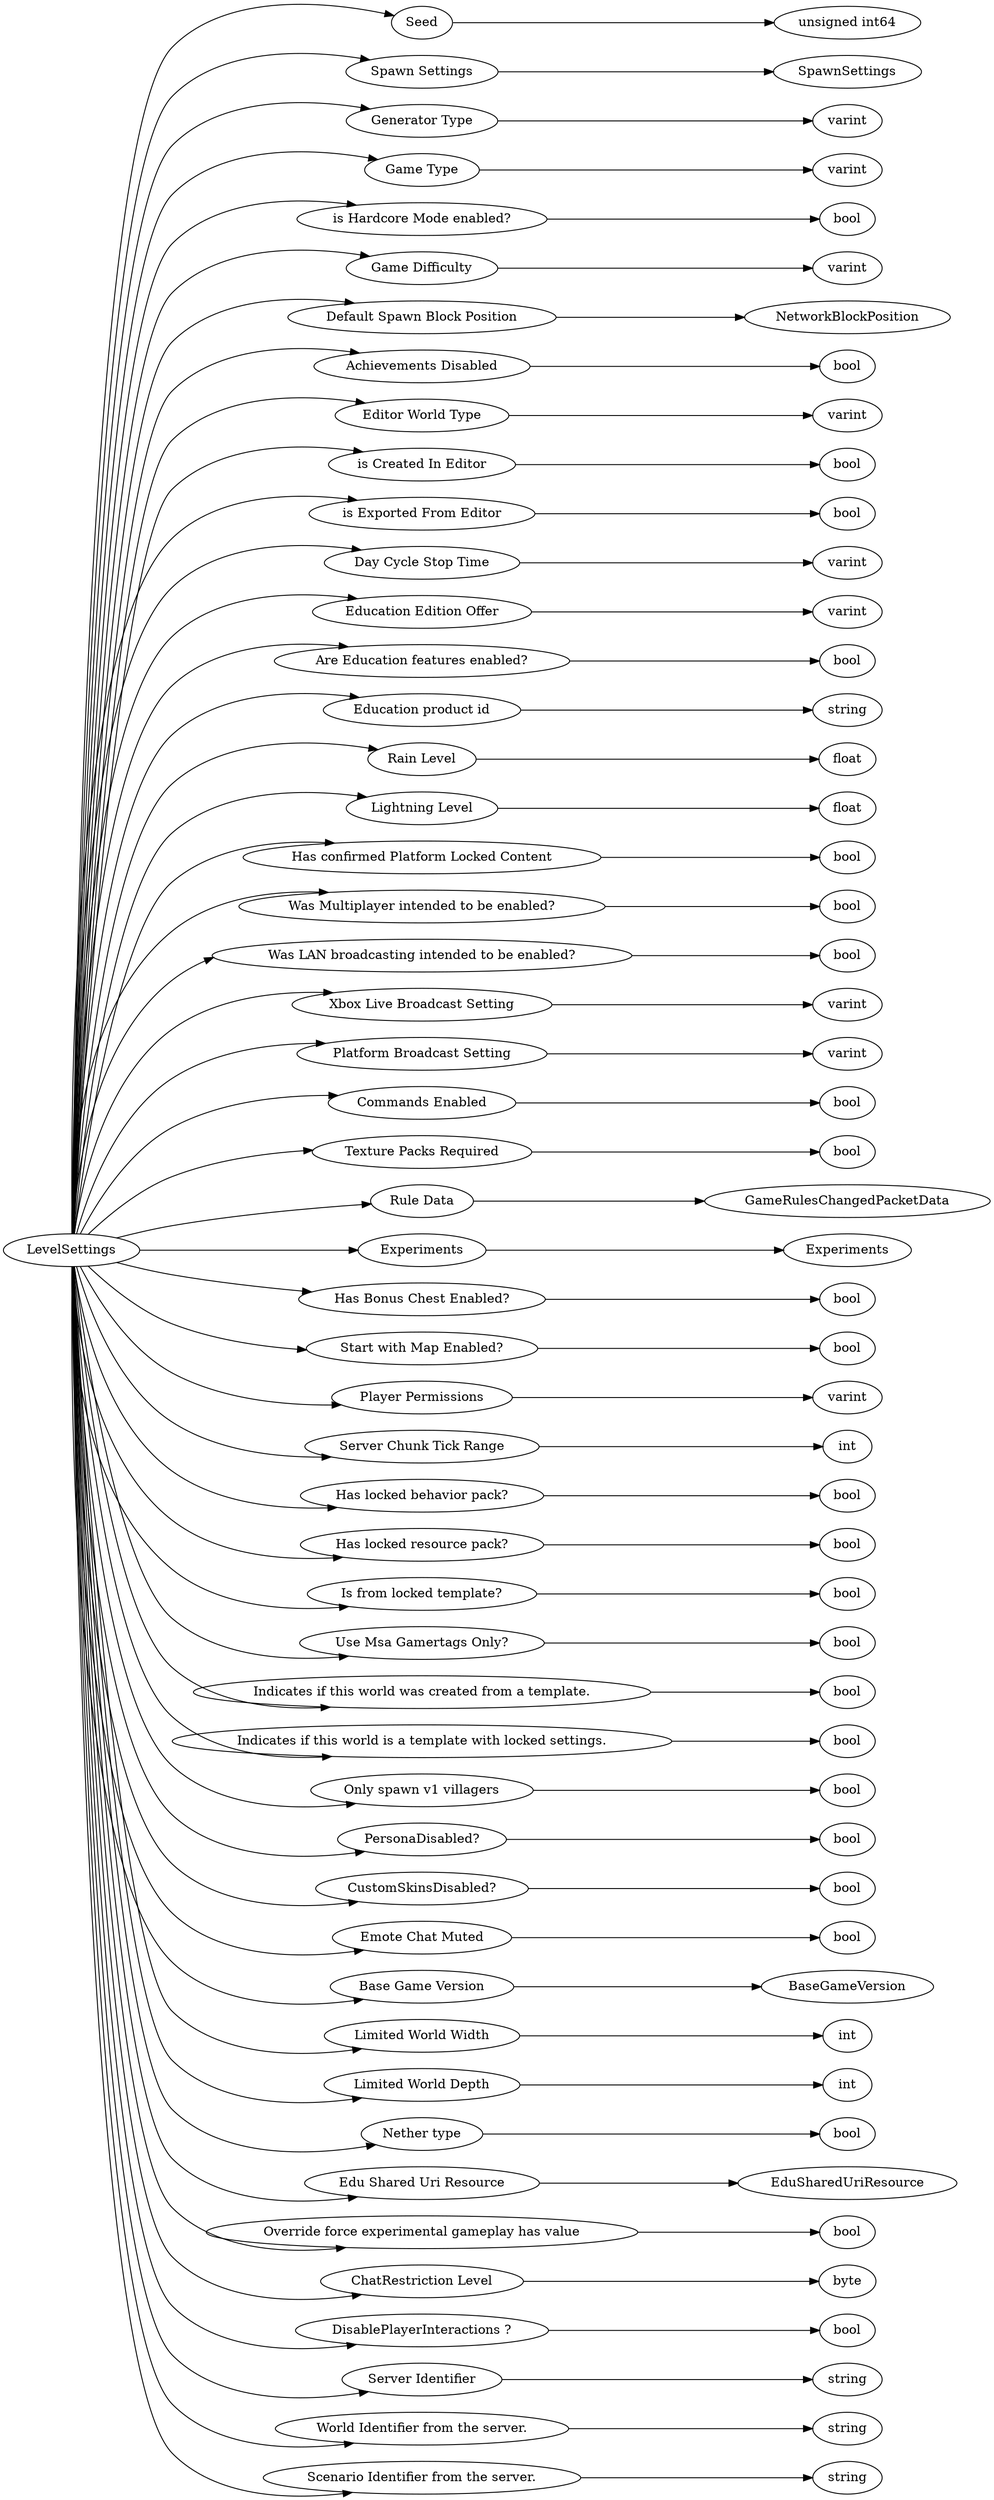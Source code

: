 digraph "LevelSettings" {
rankdir = LR
23
23 -> 24
24 -> 25
23 -> 26
26 -> 34
23 -> 35
35 -> 36
23 -> 37
37 -> 38
23 -> 39
39 -> 40
23 -> 41
41 -> 42
23 -> 43
43 -> 51
23 -> 52
52 -> 53
23 -> 54
54 -> 55
23 -> 56
56 -> 57
23 -> 58
58 -> 59
23 -> 60
60 -> 61
23 -> 62
62 -> 63
23 -> 64
64 -> 65
23 -> 66
66 -> 67
23 -> 68
68 -> 69
23 -> 70
70 -> 71
23 -> 72
72 -> 73
23 -> 74
74 -> 75
23 -> 76
76 -> 77
23 -> 78
78 -> 79
23 -> 80
80 -> 81
23 -> 82
82 -> 83
23 -> 84
84 -> 85
23 -> 86
86 -> 87
23 -> 88
88 -> 89
23 -> 90
90 -> 91
23 -> 92
92 -> 93
23 -> 94
94 -> 95
23 -> 96
96 -> 97
23 -> 98
98 -> 99
23 -> 100
100 -> 101
23 -> 102
102 -> 103
23 -> 104
104 -> 105
23 -> 106
106 -> 107
23 -> 108
108 -> 109
23 -> 110
110 -> 111
23 -> 112
112 -> 113
23 -> 114
114 -> 115
23 -> 116
116 -> 117
23 -> 118
118 -> 119
23 -> 120
120 -> 121
23 -> 122
122 -> 123
23 -> 124
124 -> 125
23 -> 126
126 -> 132
23 -> 133
133 -> 134
23 -> 135
135 -> 136
23 -> 137
137 -> 138
23 -> 139
139 -> 140
23 -> 141
141 -> 142
23 -> 143
143 -> 144

23 [label="LevelSettings",comment="name: \"LevelSettings\", typeName: \"\", id: 23, branchId: 0, recurseId: -1, attributes: 0, notes: \"\""];
24 [label="Seed",comment="name: \"Seed\", typeName: \"\", id: 24, branchId: 0, recurseId: -1, attributes: 0, notes: \"\""];
25 [label="unsigned int64",comment="name: \"unsigned int64\", typeName: \"\", id: 25, branchId: 0, recurseId: -1, attributes: 512, notes: \"\""];
26 [label="Spawn Settings",comment="name: \"Spawn Settings\", typeName: \"SpawnSettings\", id: 26, branchId: 0, recurseId: -1, attributes: 256, notes: \"\""];
34 [label="SpawnSettings",comment="name: \"SpawnSettings\", typeName: \"\", id: 34, branchId: 0, recurseId: -1, attributes: 512, notes: \"\""];
35 [label="Generator Type",comment="name: \"Generator Type\", typeName: \"\", id: 35, branchId: 0, recurseId: -1, attributes: 0, notes: \"\""];
36 [label="varint",comment="name: \"varint\", typeName: \"\", id: 36, branchId: 0, recurseId: -1, attributes: 512, notes: \"\""];
37 [label="Game Type",comment="name: \"Game Type\", typeName: \"\", id: 37, branchId: 0, recurseId: -1, attributes: 0, notes: \"\""];
38 [label="varint",comment="name: \"varint\", typeName: \"\", id: 38, branchId: 0, recurseId: -1, attributes: 512, notes: \"\""];
39 [label="is Hardcore Mode enabled?",comment="name: \"is Hardcore Mode enabled?\", typeName: \"\", id: 39, branchId: 0, recurseId: -1, attributes: 0, notes: \"\""];
40 [label="bool",comment="name: \"bool\", typeName: \"\", id: 40, branchId: 0, recurseId: -1, attributes: 512, notes: \"\""];
41 [label="Game Difficulty",comment="name: \"Game Difficulty\", typeName: \"\", id: 41, branchId: 0, recurseId: -1, attributes: 0, notes: \"\""];
42 [label="varint",comment="name: \"varint\", typeName: \"\", id: 42, branchId: 0, recurseId: -1, attributes: 512, notes: \"\""];
43 [label="Default Spawn Block Position",comment="name: \"Default Spawn Block Position\", typeName: \"NetworkBlockPosition\", id: 43, branchId: 0, recurseId: -1, attributes: 256, notes: \"\""];
51 [label="NetworkBlockPosition",comment="name: \"NetworkBlockPosition\", typeName: \"\", id: 51, branchId: 0, recurseId: -1, attributes: 512, notes: \"\""];
52 [label="Achievements Disabled",comment="name: \"Achievements Disabled\", typeName: \"\", id: 52, branchId: 0, recurseId: -1, attributes: 0, notes: \"\""];
53 [label="bool",comment="name: \"bool\", typeName: \"\", id: 53, branchId: 0, recurseId: -1, attributes: 512, notes: \"\""];
54 [label="Editor World Type",comment="name: \"Editor World Type\", typeName: \"\", id: 54, branchId: 0, recurseId: -1, attributes: 0, notes: \"\""];
55 [label="varint",comment="name: \"varint\", typeName: \"\", id: 55, branchId: 0, recurseId: -1, attributes: 512, notes: \"\""];
56 [label="is Created In Editor",comment="name: \"is Created In Editor\", typeName: \"\", id: 56, branchId: 0, recurseId: -1, attributes: 0, notes: \"\""];
57 [label="bool",comment="name: \"bool\", typeName: \"\", id: 57, branchId: 0, recurseId: -1, attributes: 512, notes: \"\""];
58 [label="is Exported From Editor",comment="name: \"is Exported From Editor\", typeName: \"\", id: 58, branchId: 0, recurseId: -1, attributes: 0, notes: \"\""];
59 [label="bool",comment="name: \"bool\", typeName: \"\", id: 59, branchId: 0, recurseId: -1, attributes: 512, notes: \"\""];
60 [label="Day Cycle Stop Time",comment="name: \"Day Cycle Stop Time\", typeName: \"\", id: 60, branchId: 0, recurseId: -1, attributes: 0, notes: \"\""];
61 [label="varint",comment="name: \"varint\", typeName: \"\", id: 61, branchId: 0, recurseId: -1, attributes: 512, notes: \"\""];
62 [label="Education Edition Offer",comment="name: \"Education Edition Offer\", typeName: \"\", id: 62, branchId: 0, recurseId: -1, attributes: 0, notes: \"\""];
63 [label="varint",comment="name: \"varint\", typeName: \"\", id: 63, branchId: 0, recurseId: -1, attributes: 512, notes: \"\""];
64 [label="Are Education features enabled?",comment="name: \"Are Education features enabled?\", typeName: \"\", id: 64, branchId: 0, recurseId: -1, attributes: 0, notes: \"\""];
65 [label="bool",comment="name: \"bool\", typeName: \"\", id: 65, branchId: 0, recurseId: -1, attributes: 512, notes: \"\""];
66 [label="Education product id",comment="name: \"Education product id\", typeName: \"\", id: 66, branchId: 0, recurseId: -1, attributes: 0, notes: \"\""];
67 [label="string",comment="name: \"string\", typeName: \"\", id: 67, branchId: 0, recurseId: -1, attributes: 512, notes: \"\""];
68 [label="Rain Level",comment="name: \"Rain Level\", typeName: \"\", id: 68, branchId: 0, recurseId: -1, attributes: 0, notes: \"\""];
69 [label="float",comment="name: \"float\", typeName: \"\", id: 69, branchId: 0, recurseId: -1, attributes: 512, notes: \"\""];
70 [label="Lightning Level",comment="name: \"Lightning Level\", typeName: \"\", id: 70, branchId: 0, recurseId: -1, attributes: 0, notes: \"\""];
71 [label="float",comment="name: \"float\", typeName: \"\", id: 71, branchId: 0, recurseId: -1, attributes: 512, notes: \"\""];
72 [label="Has confirmed Platform Locked Content",comment="name: \"Has confirmed Platform Locked Content\", typeName: \"\", id: 72, branchId: 0, recurseId: -1, attributes: 0, notes: \"\""];
73 [label="bool",comment="name: \"bool\", typeName: \"\", id: 73, branchId: 0, recurseId: -1, attributes: 512, notes: \"\""];
74 [label="Was Multiplayer intended to be enabled?",comment="name: \"Was Multiplayer intended to be enabled?\", typeName: \"\", id: 74, branchId: 0, recurseId: -1, attributes: 0, notes: \"\""];
75 [label="bool",comment="name: \"bool\", typeName: \"\", id: 75, branchId: 0, recurseId: -1, attributes: 512, notes: \"\""];
76 [label="Was LAN broadcasting intended to be enabled?",comment="name: \"Was LAN broadcasting intended to be enabled?\", typeName: \"\", id: 76, branchId: 0, recurseId: -1, attributes: 0, notes: \"\""];
77 [label="bool",comment="name: \"bool\", typeName: \"\", id: 77, branchId: 0, recurseId: -1, attributes: 512, notes: \"\""];
78 [label="Xbox Live Broadcast Setting",comment="name: \"Xbox Live Broadcast Setting\", typeName: \"\", id: 78, branchId: 0, recurseId: -1, attributes: 0, notes: \"\""];
79 [label="varint",comment="name: \"varint\", typeName: \"\", id: 79, branchId: 0, recurseId: -1, attributes: 512, notes: \"\""];
80 [label="Platform Broadcast Setting",comment="name: \"Platform Broadcast Setting\", typeName: \"\", id: 80, branchId: 0, recurseId: -1, attributes: 0, notes: \"\""];
81 [label="varint",comment="name: \"varint\", typeName: \"\", id: 81, branchId: 0, recurseId: -1, attributes: 512, notes: \"\""];
82 [label="Commands Enabled",comment="name: \"Commands Enabled\", typeName: \"\", id: 82, branchId: 0, recurseId: -1, attributes: 0, notes: \"\""];
83 [label="bool",comment="name: \"bool\", typeName: \"\", id: 83, branchId: 0, recurseId: -1, attributes: 512, notes: \"\""];
84 [label="Texture Packs Required",comment="name: \"Texture Packs Required\", typeName: \"\", id: 84, branchId: 0, recurseId: -1, attributes: 0, notes: \"\""];
85 [label="bool",comment="name: \"bool\", typeName: \"\", id: 85, branchId: 0, recurseId: -1, attributes: 512, notes: \"\""];
86 [label="Rule Data",comment="name: \"Rule Data\", typeName: \"GameRulesChangedPacketData\", id: 86, branchId: 0, recurseId: -1, attributes: 256, notes: \"\""];
87 [label="GameRulesChangedPacketData",comment="name: \"GameRulesChangedPacketData\", typeName: \"\", id: 87, branchId: 0, recurseId: -1, attributes: 512, notes: \"\""];
88 [label="Experiments",comment="name: \"Experiments\", typeName: \"Experiments\", id: 88, branchId: 0, recurseId: -1, attributes: 256, notes: \"\""];
89 [label="Experiments",comment="name: \"Experiments\", typeName: \"\", id: 89, branchId: 0, recurseId: -1, attributes: 512, notes: \"\""];
90 [label="Has Bonus Chest Enabled?",comment="name: \"Has Bonus Chest Enabled?\", typeName: \"\", id: 90, branchId: 0, recurseId: -1, attributes: 0, notes: \"\""];
91 [label="bool",comment="name: \"bool\", typeName: \"\", id: 91, branchId: 0, recurseId: -1, attributes: 512, notes: \"\""];
92 [label="Start with Map Enabled?",comment="name: \"Start with Map Enabled?\", typeName: \"\", id: 92, branchId: 0, recurseId: -1, attributes: 0, notes: \"\""];
93 [label="bool",comment="name: \"bool\", typeName: \"\", id: 93, branchId: 0, recurseId: -1, attributes: 512, notes: \"\""];
94 [label="Player Permissions",comment="name: \"Player Permissions\", typeName: \"\", id: 94, branchId: 0, recurseId: -1, attributes: 0, notes: \"\""];
95 [label="varint",comment="name: \"varint\", typeName: \"\", id: 95, branchId: 0, recurseId: -1, attributes: 512, notes: \"\""];
96 [label="Server Chunk Tick Range",comment="name: \"Server Chunk Tick Range\", typeName: \"\", id: 96, branchId: 0, recurseId: -1, attributes: 0, notes: \"\""];
97 [label="int",comment="name: \"int\", typeName: \"\", id: 97, branchId: 0, recurseId: -1, attributes: 512, notes: \"\""];
98 [label="Has locked behavior pack?",comment="name: \"Has locked behavior pack?\", typeName: \"\", id: 98, branchId: 0, recurseId: -1, attributes: 0, notes: \"\""];
99 [label="bool",comment="name: \"bool\", typeName: \"\", id: 99, branchId: 0, recurseId: -1, attributes: 512, notes: \"\""];
100 [label="Has locked resource pack?",comment="name: \"Has locked resource pack?\", typeName: \"\", id: 100, branchId: 0, recurseId: -1, attributes: 0, notes: \"\""];
101 [label="bool",comment="name: \"bool\", typeName: \"\", id: 101, branchId: 0, recurseId: -1, attributes: 512, notes: \"\""];
102 [label="Is from locked template?",comment="name: \"Is from locked template?\", typeName: \"\", id: 102, branchId: 0, recurseId: -1, attributes: 0, notes: \"\""];
103 [label="bool",comment="name: \"bool\", typeName: \"\", id: 103, branchId: 0, recurseId: -1, attributes: 512, notes: \"\""];
104 [label="Use Msa Gamertags Only?",comment="name: \"Use Msa Gamertags Only?\", typeName: \"\", id: 104, branchId: 0, recurseId: -1, attributes: 0, notes: \"\""];
105 [label="bool",comment="name: \"bool\", typeName: \"\", id: 105, branchId: 0, recurseId: -1, attributes: 512, notes: \"\""];
106 [label="Indicates if this world was created from a template.",comment="name: \"Indicates if this world was created from a template.\", typeName: \"\", id: 106, branchId: 0, recurseId: -1, attributes: 0, notes: \"For servers this should always be false.\""];
107 [label="bool",comment="name: \"bool\", typeName: \"\", id: 107, branchId: 0, recurseId: -1, attributes: 512, notes: \"\""];
108 [label="Indicates if this world is a template with locked settings.",comment="name: \"Indicates if this world is a template with locked settings.\", typeName: \"\", id: 108, branchId: 0, recurseId: -1, attributes: 0, notes: \"For servers this should always be false.\""];
109 [label="bool",comment="name: \"bool\", typeName: \"\", id: 109, branchId: 0, recurseId: -1, attributes: 512, notes: \"\""];
110 [label="Only spawn v1 villagers",comment="name: \"Only spawn v1 villagers\", typeName: \"\", id: 110, branchId: 0, recurseId: -1, attributes: 0, notes: \"This was added for the Village & Pillage update, marking worlds where V1 villagers shouldn't update to V2, and only V1 villagers should be used in the world. This was done for Marketplace content.\""];
111 [label="bool",comment="name: \"bool\", typeName: \"\", id: 111, branchId: 0, recurseId: -1, attributes: 512, notes: \"\""];
112 [label="PersonaDisabled?",comment="name: \"PersonaDisabled?\", typeName: \"\", id: 112, branchId: 0, recurseId: -1, attributes: 0, notes: \"\""];
113 [label="bool",comment="name: \"bool\", typeName: \"\", id: 113, branchId: 0, recurseId: -1, attributes: 512, notes: \"\""];
114 [label="CustomSkinsDisabled?",comment="name: \"CustomSkinsDisabled?\", typeName: \"\", id: 114, branchId: 0, recurseId: -1, attributes: 0, notes: \"\""];
115 [label="bool",comment="name: \"bool\", typeName: \"\", id: 115, branchId: 0, recurseId: -1, attributes: 512, notes: \"\""];
116 [label="Emote Chat Muted",comment="name: \"Emote Chat Muted\", typeName: \"\", id: 116, branchId: 0, recurseId: -1, attributes: 0, notes: \"\""];
117 [label="bool",comment="name: \"bool\", typeName: \"\", id: 117, branchId: 0, recurseId: -1, attributes: 512, notes: \"\""];
118 [label="Base Game Version",comment="name: \"Base Game Version\", typeName: \"BaseGameVersion\", id: 118, branchId: 0, recurseId: -1, attributes: 256, notes: \"Version of vanilla gameplay that will be used with this world.\""];
119 [label="BaseGameVersion",comment="name: \"BaseGameVersion\", typeName: \"\", id: 119, branchId: 0, recurseId: -1, attributes: 512, notes: \"\""];
120 [label="Limited World Width",comment="name: \"Limited World Width\", typeName: \"\", id: 120, branchId: 0, recurseId: -1, attributes: 0, notes: \"\""];
121 [label="int",comment="name: \"int\", typeName: \"\", id: 121, branchId: 0, recurseId: -1, attributes: 512, notes: \"\""];
122 [label="Limited World Depth",comment="name: \"Limited World Depth\", typeName: \"\", id: 122, branchId: 0, recurseId: -1, attributes: 0, notes: \"\""];
123 [label="int",comment="name: \"int\", typeName: \"\", id: 123, branchId: 0, recurseId: -1, attributes: 512, notes: \"\""];
124 [label="Nether type",comment="name: \"Nether type\", typeName: \"\", id: 124, branchId: 0, recurseId: -1, attributes: 0, notes: \"\""];
125 [label="bool",comment="name: \"bool\", typeName: \"\", id: 125, branchId: 0, recurseId: -1, attributes: 512, notes: \"\""];
126 [label="Edu Shared Uri Resource",comment="name: \"Edu Shared Uri Resource\", typeName: \"EduSharedUriResource\", id: 126, branchId: 0, recurseId: -1, attributes: 256, notes: \"\""];
132 [label="EduSharedUriResource",comment="name: \"EduSharedUriResource\", typeName: \"\", id: 132, branchId: 0, recurseId: -1, attributes: 512, notes: \"\""];
133 [label="Override force experimental gameplay has value",comment="name: \"Override force experimental gameplay has value\", typeName: \"\", id: 133, branchId: 0, recurseId: -1, attributes: 0, notes: \"For servers this should always be false\""];
134 [label="bool",comment="name: \"bool\", typeName: \"\", id: 134, branchId: 0, recurseId: -1, attributes: 512, notes: \"\""];
135 [label="ChatRestriction Level",comment="name: \"ChatRestriction Level\", typeName: \"\", id: 135, branchId: 0, recurseId: -1, attributes: 0, notes: \"\""];
136 [label="byte",comment="name: \"byte\", typeName: \"\", id: 136, branchId: 0, recurseId: -1, attributes: 512, notes: \"\""];
137 [label="DisablePlayerInteractions ?",comment="name: \"DisablePlayerInteractions ?\", typeName: \"\", id: 137, branchId: 0, recurseId: -1, attributes: 0, notes: \"\""];
138 [label="bool",comment="name: \"bool\", typeName: \"\", id: 138, branchId: 0, recurseId: -1, attributes: 512, notes: \"\""];
139 [label="Server Identifier",comment="name: \"Server Identifier\", typeName: \"\", id: 139, branchId: 0, recurseId: -1, attributes: 0, notes: \"\""];
140 [label="string",comment="name: \"string\", typeName: \"\", id: 140, branchId: 0, recurseId: -1, attributes: 512, notes: \"\""];
141 [label="World Identifier from the server.",comment="name: \"World Identifier from the server.\", typeName: \"\", id: 141, branchId: 0, recurseId: -1, attributes: 0, notes: \"\""];
142 [label="string",comment="name: \"string\", typeName: \"\", id: 142, branchId: 0, recurseId: -1, attributes: 512, notes: \"\""];
143 [label="Scenario Identifier from the server.",comment="name: \"Scenario Identifier from the server.\", typeName: \"\", id: 143, branchId: 0, recurseId: -1, attributes: 0, notes: \"\""];
144 [label="string",comment="name: \"string\", typeName: \"\", id: 144, branchId: 0, recurseId: -1, attributes: 512, notes: \"\""];
{ rank = max;25;34;36;38;40;42;51;53;55;57;59;61;63;65;67;69;71;73;75;77;79;81;83;85;87;89;91;93;95;97;99;101;103;105;107;109;111;113;115;117;119;121;123;125;132;134;136;138;140;142;144}

}
